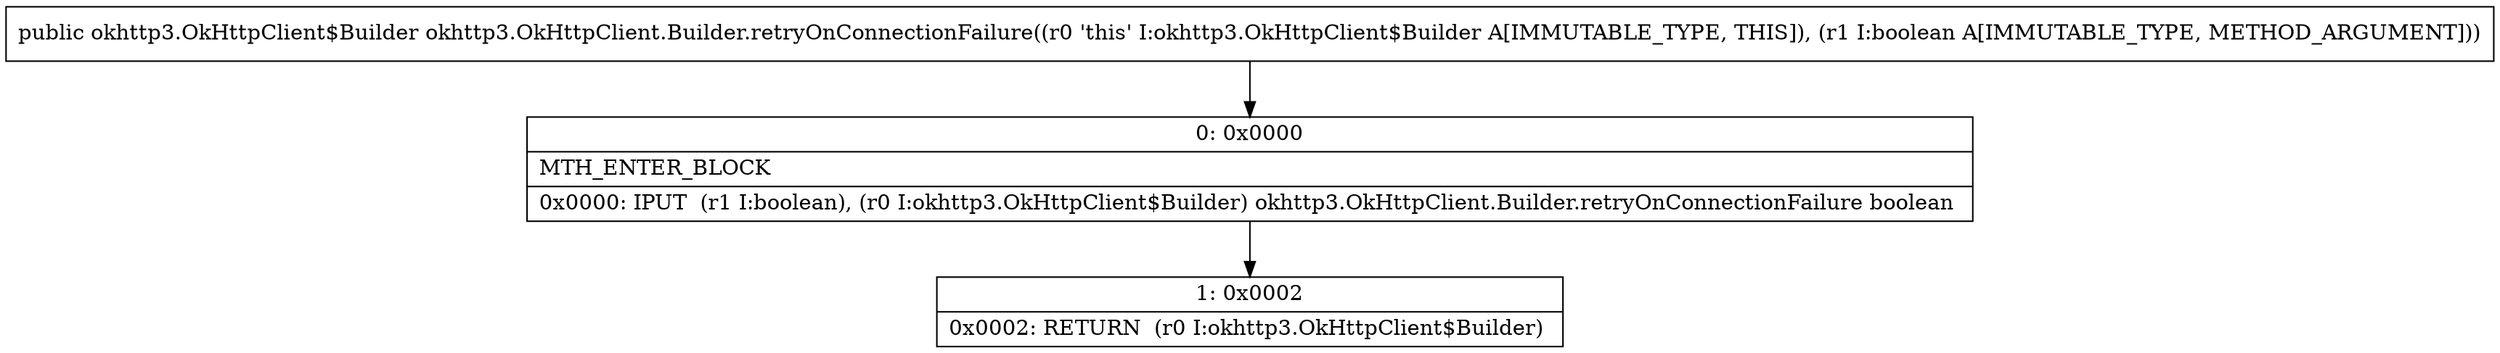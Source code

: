 digraph "CFG forokhttp3.OkHttpClient.Builder.retryOnConnectionFailure(Z)Lokhttp3\/OkHttpClient$Builder;" {
Node_0 [shape=record,label="{0\:\ 0x0000|MTH_ENTER_BLOCK\l|0x0000: IPUT  (r1 I:boolean), (r0 I:okhttp3.OkHttpClient$Builder) okhttp3.OkHttpClient.Builder.retryOnConnectionFailure boolean \l}"];
Node_1 [shape=record,label="{1\:\ 0x0002|0x0002: RETURN  (r0 I:okhttp3.OkHttpClient$Builder) \l}"];
MethodNode[shape=record,label="{public okhttp3.OkHttpClient$Builder okhttp3.OkHttpClient.Builder.retryOnConnectionFailure((r0 'this' I:okhttp3.OkHttpClient$Builder A[IMMUTABLE_TYPE, THIS]), (r1 I:boolean A[IMMUTABLE_TYPE, METHOD_ARGUMENT])) }"];
MethodNode -> Node_0;
Node_0 -> Node_1;
}

